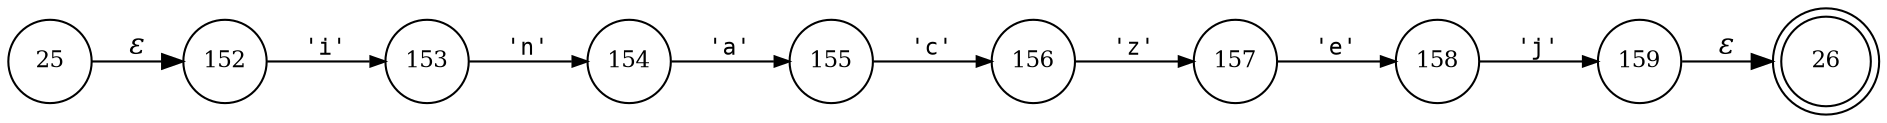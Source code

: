 digraph ATN {
rankdir=LR;
s26[fontsize=11, label="26", shape=doublecircle, fixedsize=true, width=.6];
s152[fontsize=11,label="152", shape=circle, fixedsize=true, width=.55, peripheries=1];
s25[fontsize=11,label="25", shape=circle, fixedsize=true, width=.55, peripheries=1];
s153[fontsize=11,label="153", shape=circle, fixedsize=true, width=.55, peripheries=1];
s154[fontsize=11,label="154", shape=circle, fixedsize=true, width=.55, peripheries=1];
s155[fontsize=11,label="155", shape=circle, fixedsize=true, width=.55, peripheries=1];
s156[fontsize=11,label="156", shape=circle, fixedsize=true, width=.55, peripheries=1];
s157[fontsize=11,label="157", shape=circle, fixedsize=true, width=.55, peripheries=1];
s158[fontsize=11,label="158", shape=circle, fixedsize=true, width=.55, peripheries=1];
s159[fontsize=11,label="159", shape=circle, fixedsize=true, width=.55, peripheries=1];
s25 -> s152 [fontname="Times-Italic", label="&epsilon;"];
s152 -> s153 [fontsize=11, fontname="Courier", arrowsize=.7, label = "'i'", arrowhead = normal];
s153 -> s154 [fontsize=11, fontname="Courier", arrowsize=.7, label = "'n'", arrowhead = normal];
s154 -> s155 [fontsize=11, fontname="Courier", arrowsize=.7, label = "'a'", arrowhead = normal];
s155 -> s156 [fontsize=11, fontname="Courier", arrowsize=.7, label = "'c'", arrowhead = normal];
s156 -> s157 [fontsize=11, fontname="Courier", arrowsize=.7, label = "'z'", arrowhead = normal];
s157 -> s158 [fontsize=11, fontname="Courier", arrowsize=.7, label = "'e'", arrowhead = normal];
s158 -> s159 [fontsize=11, fontname="Courier", arrowsize=.7, label = "'j'", arrowhead = normal];
s159 -> s26 [fontname="Times-Italic", label="&epsilon;"];
}